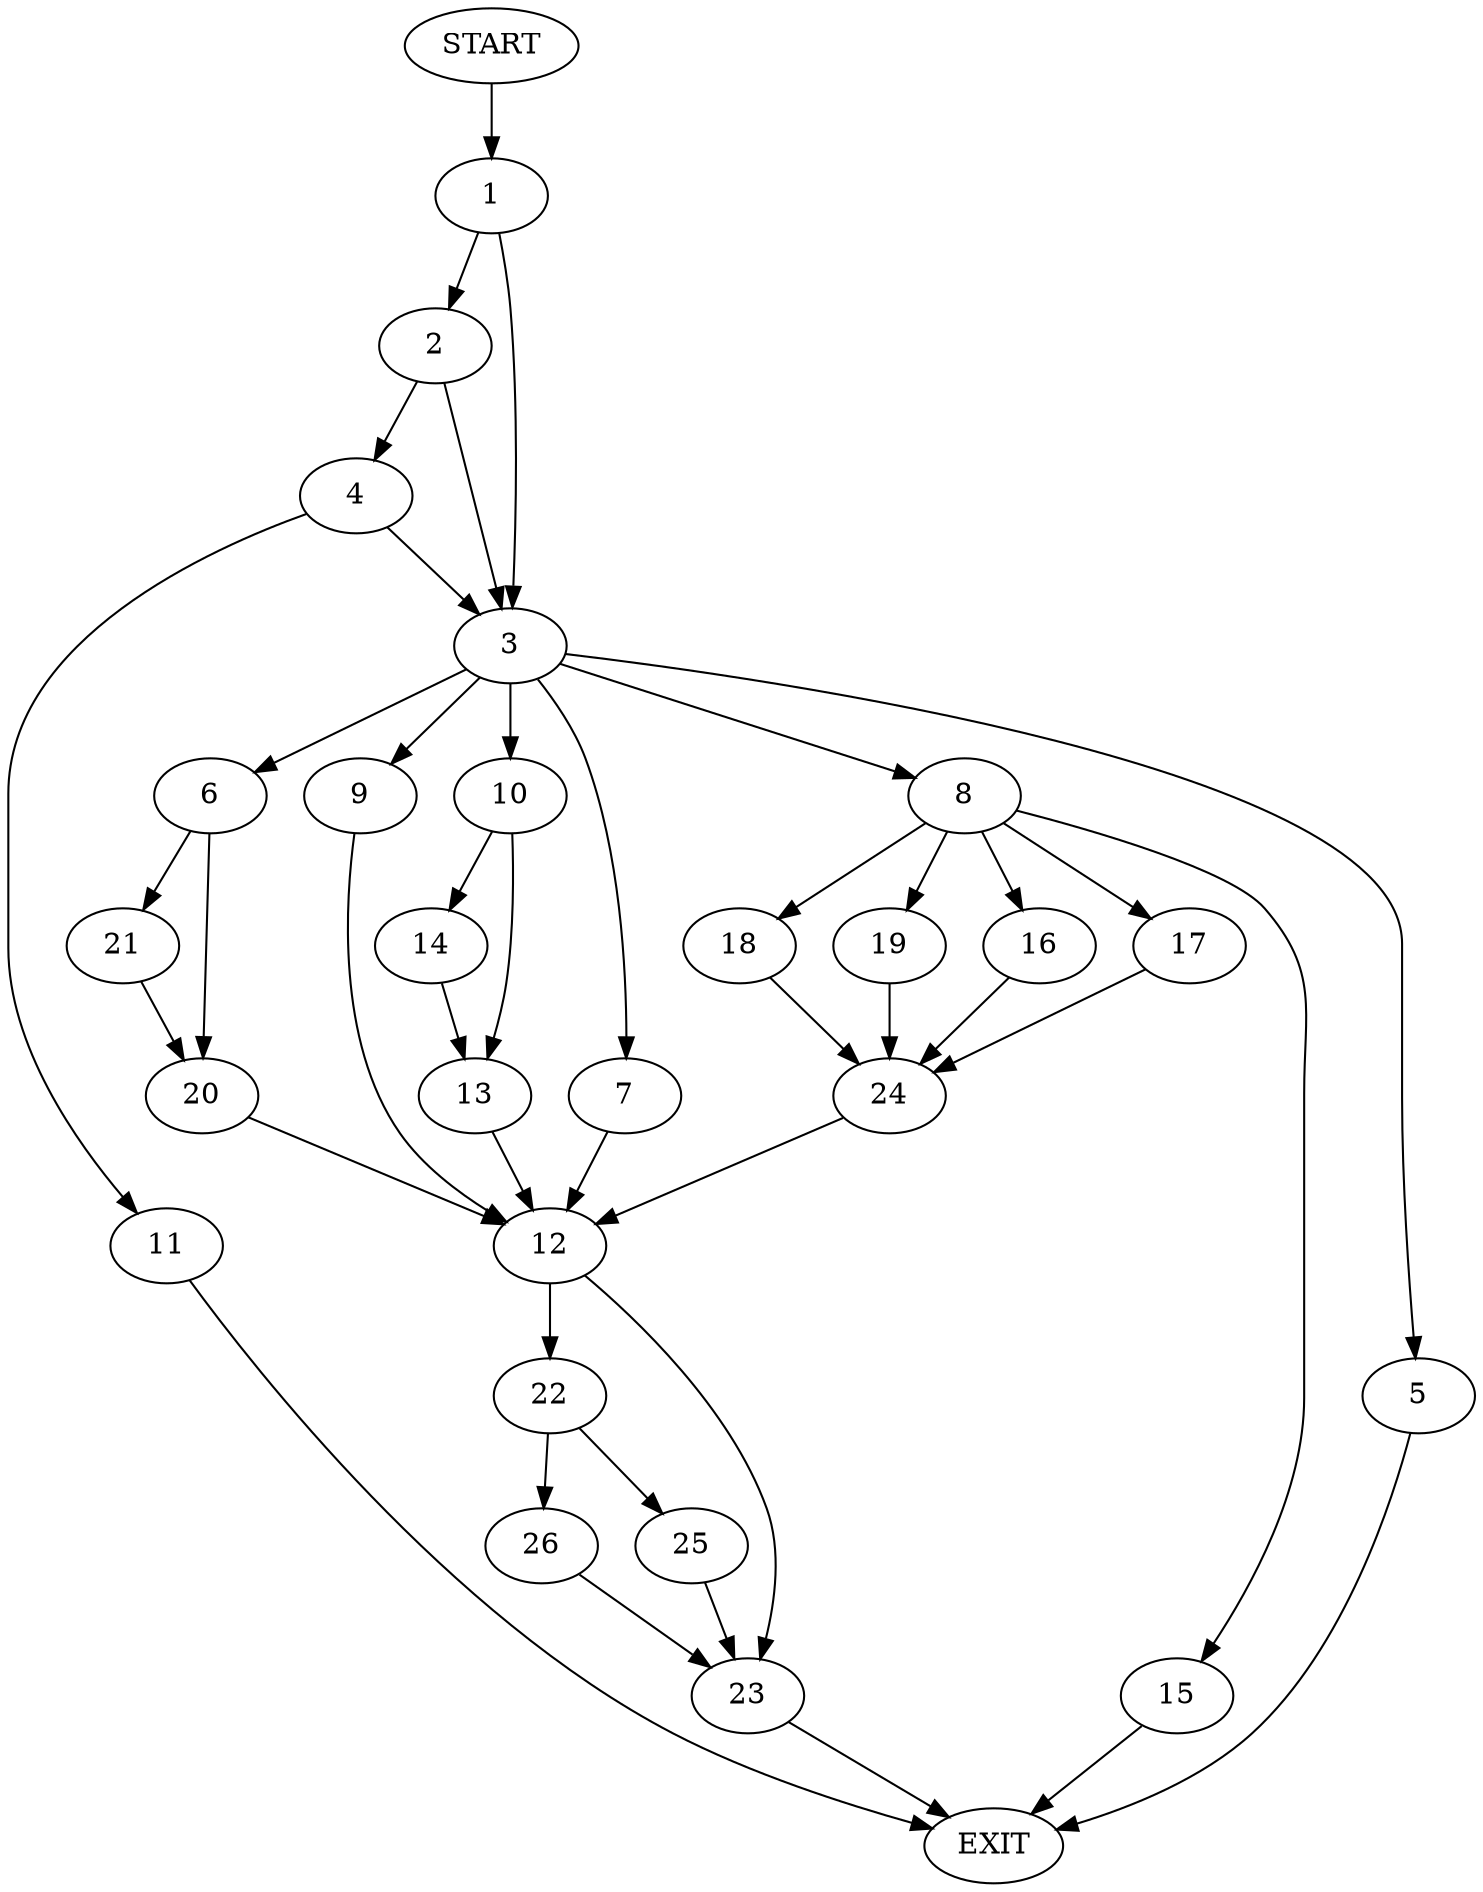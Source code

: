 digraph {
0 [label="START"]
27 [label="EXIT"]
0 -> 1
1 -> 2
1 -> 3
2 -> 3
2 -> 4
3 -> 5
3 -> 6
3 -> 7
3 -> 8
3 -> 9
3 -> 10
4 -> 3
4 -> 11
11 -> 27
7 -> 12
10 -> 13
10 -> 14
8 -> 15
8 -> 16
8 -> 17
8 -> 18
8 -> 19
5 -> 27
9 -> 12
6 -> 20
6 -> 21
12 -> 22
12 -> 23
21 -> 20
20 -> 12
19 -> 24
18 -> 24
17 -> 24
15 -> 27
16 -> 24
24 -> 12
14 -> 13
13 -> 12
23 -> 27
22 -> 25
22 -> 26
25 -> 23
26 -> 23
}
